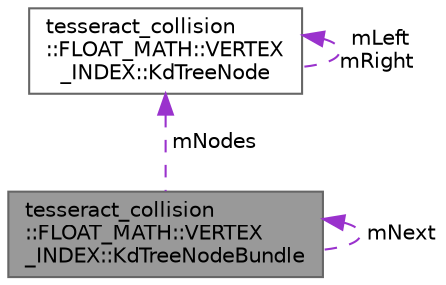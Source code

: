 digraph "tesseract_collision::FLOAT_MATH::VERTEX_INDEX::KdTreeNodeBundle"
{
 // LATEX_PDF_SIZE
  bgcolor="transparent";
  edge [fontname=Helvetica,fontsize=10,labelfontname=Helvetica,labelfontsize=10];
  node [fontname=Helvetica,fontsize=10,shape=box,height=0.2,width=0.4];
  Node1 [label="tesseract_collision\l::FLOAT_MATH::VERTEX\l_INDEX::KdTreeNodeBundle",height=0.2,width=0.4,color="gray40", fillcolor="grey60", style="filled", fontcolor="black",tooltip=" "];
  Node1 -> Node1 [dir="back",color="darkorchid3",style="dashed",label=" mNext" ];
  Node2 -> Node1 [dir="back",color="darkorchid3",style="dashed",label=" mNodes" ];
  Node2 [label="tesseract_collision\l::FLOAT_MATH::VERTEX\l_INDEX::KdTreeNode",height=0.2,width=0.4,color="gray40", fillcolor="white", style="filled",URL="$d1/da3/classtesseract__collision_1_1FLOAT__MATH_1_1VERTEX__INDEX_1_1KdTreeNode.html",tooltip=" "];
  Node2 -> Node2 [dir="back",color="darkorchid3",style="dashed",label=" mLeft\nmRight" ];
}
